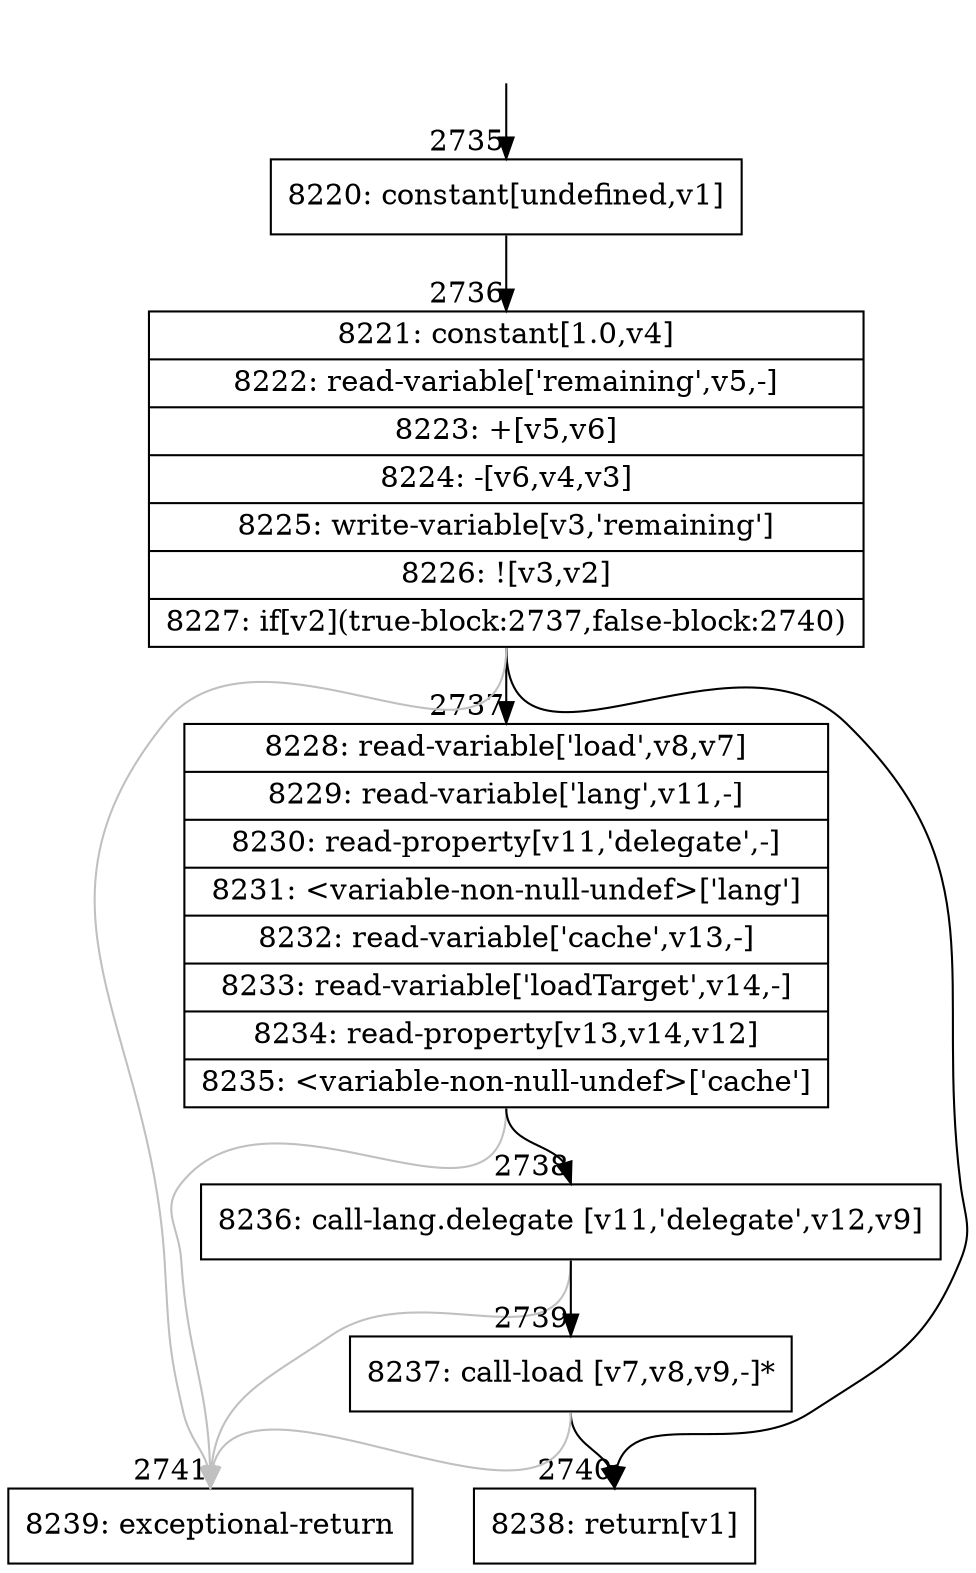 digraph {
rankdir="TD"
BB_entry165[shape=none,label=""];
BB_entry165 -> BB2735 [tailport=s, headport=n, headlabel="    2735"]
BB2735 [shape=record label="{8220: constant[undefined,v1]}" ] 
BB2735 -> BB2736 [tailport=s, headport=n, headlabel="      2736"]
BB2736 [shape=record label="{8221: constant[1.0,v4]|8222: read-variable['remaining',v5,-]|8223: +[v5,v6]|8224: -[v6,v4,v3]|8225: write-variable[v3,'remaining']|8226: ![v3,v2]|8227: if[v2](true-block:2737,false-block:2740)}" ] 
BB2736 -> BB2737 [tailport=s, headport=n, headlabel="      2737"]
BB2736 -> BB2740 [tailport=s, headport=n, headlabel="      2740"]
BB2736 -> BB2741 [tailport=s, headport=n, color=gray, headlabel="      2741"]
BB2737 [shape=record label="{8228: read-variable['load',v8,v7]|8229: read-variable['lang',v11,-]|8230: read-property[v11,'delegate',-]|8231: \<variable-non-null-undef\>['lang']|8232: read-variable['cache',v13,-]|8233: read-variable['loadTarget',v14,-]|8234: read-property[v13,v14,v12]|8235: \<variable-non-null-undef\>['cache']}" ] 
BB2737 -> BB2738 [tailport=s, headport=n, headlabel="      2738"]
BB2737 -> BB2741 [tailport=s, headport=n, color=gray]
BB2738 [shape=record label="{8236: call-lang.delegate [v11,'delegate',v12,v9]}" ] 
BB2738 -> BB2739 [tailport=s, headport=n, headlabel="      2739"]
BB2738 -> BB2741 [tailport=s, headport=n, color=gray]
BB2739 [shape=record label="{8237: call-load [v7,v8,v9,-]*}" ] 
BB2739 -> BB2740 [tailport=s, headport=n]
BB2739 -> BB2741 [tailport=s, headport=n, color=gray]
BB2740 [shape=record label="{8238: return[v1]}" ] 
BB2741 [shape=record label="{8239: exceptional-return}" ] 
//#$~ 3136
}
